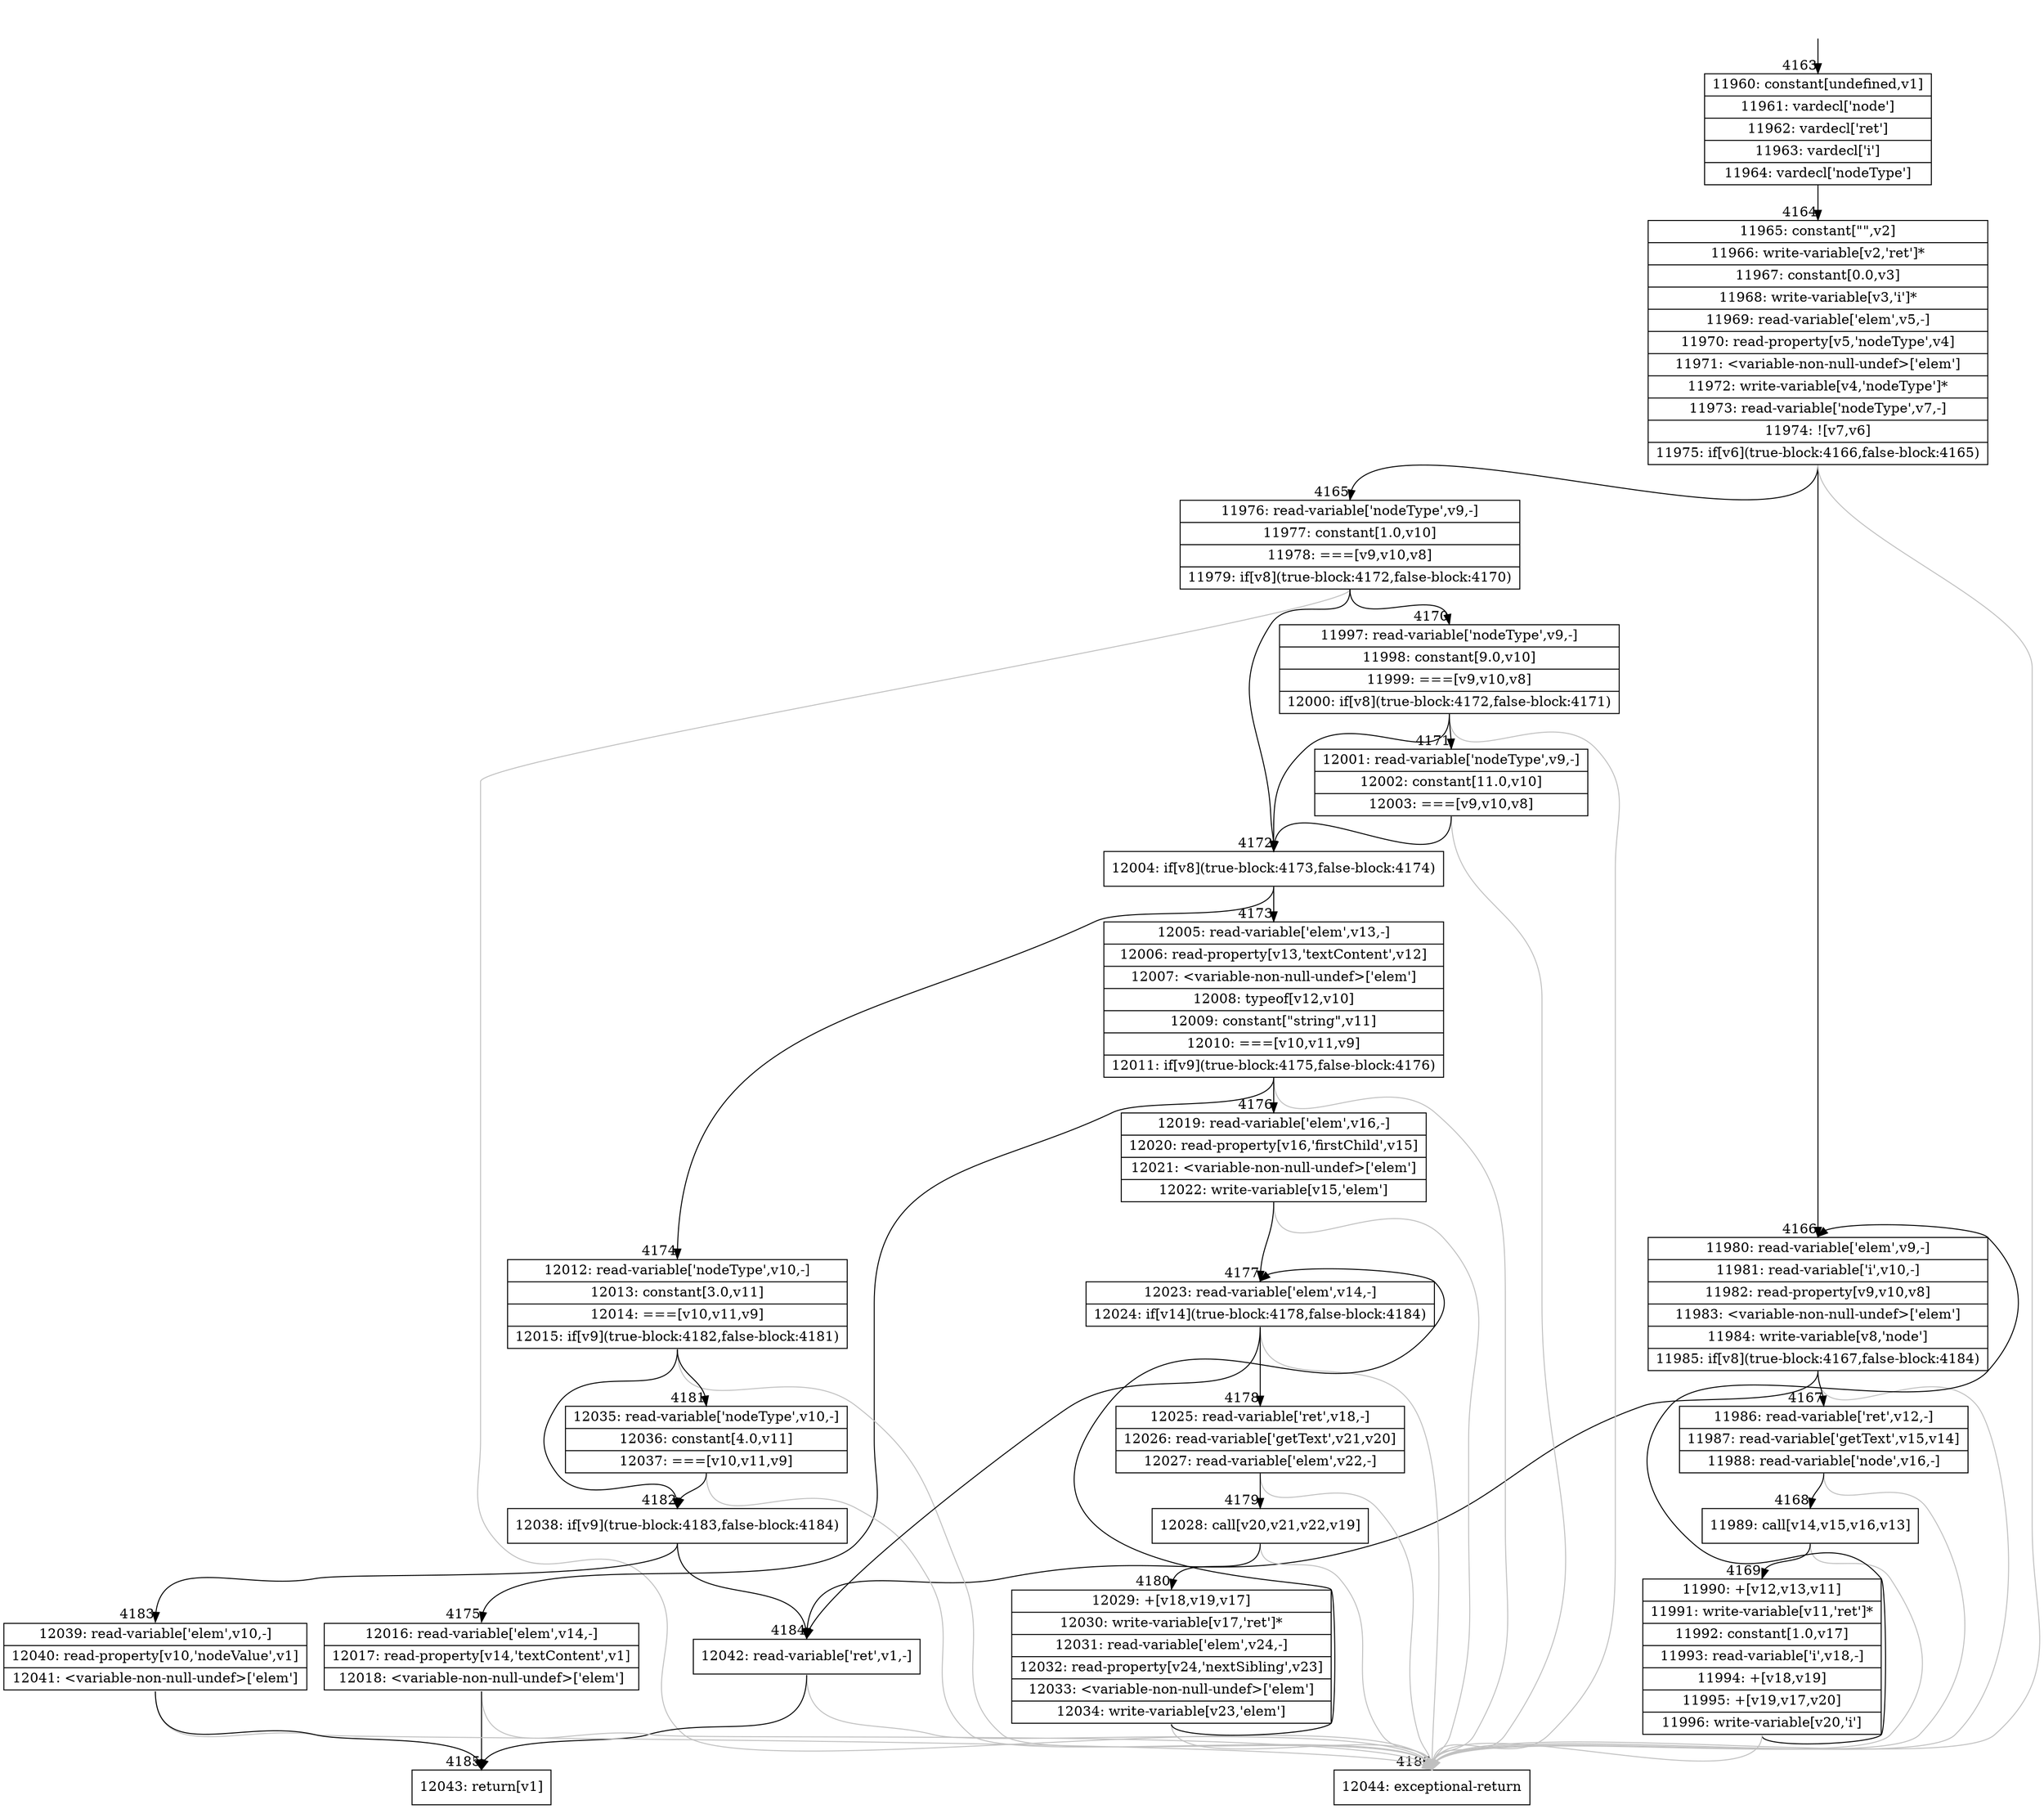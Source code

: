 digraph {
rankdir="TD"
BB_entry272[shape=none,label=""];
BB_entry272 -> BB4163 [tailport=s, headport=n, headlabel="    4163"]
BB4163 [shape=record label="{11960: constant[undefined,v1]|11961: vardecl['node']|11962: vardecl['ret']|11963: vardecl['i']|11964: vardecl['nodeType']}" ] 
BB4163 -> BB4164 [tailport=s, headport=n, headlabel="      4164"]
BB4164 [shape=record label="{11965: constant[\"\",v2]|11966: write-variable[v2,'ret']*|11967: constant[0.0,v3]|11968: write-variable[v3,'i']*|11969: read-variable['elem',v5,-]|11970: read-property[v5,'nodeType',v4]|11971: \<variable-non-null-undef\>['elem']|11972: write-variable[v4,'nodeType']*|11973: read-variable['nodeType',v7,-]|11974: ![v7,v6]|11975: if[v6](true-block:4166,false-block:4165)}" ] 
BB4164 -> BB4166 [tailport=s, headport=n, headlabel="      4166"]
BB4164 -> BB4165 [tailport=s, headport=n, headlabel="      4165"]
BB4164 -> BB4186 [tailport=s, headport=n, color=gray, headlabel="      4186"]
BB4165 [shape=record label="{11976: read-variable['nodeType',v9,-]|11977: constant[1.0,v10]|11978: ===[v9,v10,v8]|11979: if[v8](true-block:4172,false-block:4170)}" ] 
BB4165 -> BB4172 [tailport=s, headport=n, headlabel="      4172"]
BB4165 -> BB4170 [tailport=s, headport=n, headlabel="      4170"]
BB4165 -> BB4186 [tailport=s, headport=n, color=gray]
BB4166 [shape=record label="{11980: read-variable['elem',v9,-]|11981: read-variable['i',v10,-]|11982: read-property[v9,v10,v8]|11983: \<variable-non-null-undef\>['elem']|11984: write-variable[v8,'node']|11985: if[v8](true-block:4167,false-block:4184)}" ] 
BB4166 -> BB4167 [tailport=s, headport=n, headlabel="      4167"]
BB4166 -> BB4184 [tailport=s, headport=n, headlabel="      4184"]
BB4166 -> BB4186 [tailport=s, headport=n, color=gray]
BB4167 [shape=record label="{11986: read-variable['ret',v12,-]|11987: read-variable['getText',v15,v14]|11988: read-variable['node',v16,-]}" ] 
BB4167 -> BB4168 [tailport=s, headport=n, headlabel="      4168"]
BB4167 -> BB4186 [tailport=s, headport=n, color=gray]
BB4168 [shape=record label="{11989: call[v14,v15,v16,v13]}" ] 
BB4168 -> BB4169 [tailport=s, headport=n, headlabel="      4169"]
BB4168 -> BB4186 [tailport=s, headport=n, color=gray]
BB4169 [shape=record label="{11990: +[v12,v13,v11]|11991: write-variable[v11,'ret']*|11992: constant[1.0,v17]|11993: read-variable['i',v18,-]|11994: +[v18,v19]|11995: +[v19,v17,v20]|11996: write-variable[v20,'i']}" ] 
BB4169 -> BB4166 [tailport=s, headport=n]
BB4169 -> BB4186 [tailport=s, headport=n, color=gray]
BB4170 [shape=record label="{11997: read-variable['nodeType',v9,-]|11998: constant[9.0,v10]|11999: ===[v9,v10,v8]|12000: if[v8](true-block:4172,false-block:4171)}" ] 
BB4170 -> BB4172 [tailport=s, headport=n]
BB4170 -> BB4171 [tailport=s, headport=n, headlabel="      4171"]
BB4170 -> BB4186 [tailport=s, headport=n, color=gray]
BB4171 [shape=record label="{12001: read-variable['nodeType',v9,-]|12002: constant[11.0,v10]|12003: ===[v9,v10,v8]}" ] 
BB4171 -> BB4172 [tailport=s, headport=n]
BB4171 -> BB4186 [tailport=s, headport=n, color=gray]
BB4172 [shape=record label="{12004: if[v8](true-block:4173,false-block:4174)}" ] 
BB4172 -> BB4173 [tailport=s, headport=n, headlabel="      4173"]
BB4172 -> BB4174 [tailport=s, headport=n, headlabel="      4174"]
BB4173 [shape=record label="{12005: read-variable['elem',v13,-]|12006: read-property[v13,'textContent',v12]|12007: \<variable-non-null-undef\>['elem']|12008: typeof[v12,v10]|12009: constant[\"string\",v11]|12010: ===[v10,v11,v9]|12011: if[v9](true-block:4175,false-block:4176)}" ] 
BB4173 -> BB4175 [tailport=s, headport=n, headlabel="      4175"]
BB4173 -> BB4176 [tailport=s, headport=n, headlabel="      4176"]
BB4173 -> BB4186 [tailport=s, headport=n, color=gray]
BB4174 [shape=record label="{12012: read-variable['nodeType',v10,-]|12013: constant[3.0,v11]|12014: ===[v10,v11,v9]|12015: if[v9](true-block:4182,false-block:4181)}" ] 
BB4174 -> BB4182 [tailport=s, headport=n, headlabel="      4182"]
BB4174 -> BB4181 [tailport=s, headport=n, headlabel="      4181"]
BB4174 -> BB4186 [tailport=s, headport=n, color=gray]
BB4175 [shape=record label="{12016: read-variable['elem',v14,-]|12017: read-property[v14,'textContent',v1]|12018: \<variable-non-null-undef\>['elem']}" ] 
BB4175 -> BB4185 [tailport=s, headport=n, headlabel="      4185"]
BB4175 -> BB4186 [tailport=s, headport=n, color=gray]
BB4176 [shape=record label="{12019: read-variable['elem',v16,-]|12020: read-property[v16,'firstChild',v15]|12021: \<variable-non-null-undef\>['elem']|12022: write-variable[v15,'elem']}" ] 
BB4176 -> BB4177 [tailport=s, headport=n, headlabel="      4177"]
BB4176 -> BB4186 [tailport=s, headport=n, color=gray]
BB4177 [shape=record label="{12023: read-variable['elem',v14,-]|12024: if[v14](true-block:4178,false-block:4184)}" ] 
BB4177 -> BB4178 [tailport=s, headport=n, headlabel="      4178"]
BB4177 -> BB4184 [tailport=s, headport=n]
BB4177 -> BB4186 [tailport=s, headport=n, color=gray]
BB4178 [shape=record label="{12025: read-variable['ret',v18,-]|12026: read-variable['getText',v21,v20]|12027: read-variable['elem',v22,-]}" ] 
BB4178 -> BB4179 [tailport=s, headport=n, headlabel="      4179"]
BB4178 -> BB4186 [tailport=s, headport=n, color=gray]
BB4179 [shape=record label="{12028: call[v20,v21,v22,v19]}" ] 
BB4179 -> BB4180 [tailport=s, headport=n, headlabel="      4180"]
BB4179 -> BB4186 [tailport=s, headport=n, color=gray]
BB4180 [shape=record label="{12029: +[v18,v19,v17]|12030: write-variable[v17,'ret']*|12031: read-variable['elem',v24,-]|12032: read-property[v24,'nextSibling',v23]|12033: \<variable-non-null-undef\>['elem']|12034: write-variable[v23,'elem']}" ] 
BB4180 -> BB4177 [tailport=s, headport=n]
BB4180 -> BB4186 [tailport=s, headport=n, color=gray]
BB4181 [shape=record label="{12035: read-variable['nodeType',v10,-]|12036: constant[4.0,v11]|12037: ===[v10,v11,v9]}" ] 
BB4181 -> BB4182 [tailport=s, headport=n]
BB4181 -> BB4186 [tailport=s, headport=n, color=gray]
BB4182 [shape=record label="{12038: if[v9](true-block:4183,false-block:4184)}" ] 
BB4182 -> BB4183 [tailport=s, headport=n, headlabel="      4183"]
BB4182 -> BB4184 [tailport=s, headport=n]
BB4183 [shape=record label="{12039: read-variable['elem',v10,-]|12040: read-property[v10,'nodeValue',v1]|12041: \<variable-non-null-undef\>['elem']}" ] 
BB4183 -> BB4185 [tailport=s, headport=n]
BB4183 -> BB4186 [tailport=s, headport=n, color=gray]
BB4184 [shape=record label="{12042: read-variable['ret',v1,-]}" ] 
BB4184 -> BB4185 [tailport=s, headport=n]
BB4184 -> BB4186 [tailport=s, headport=n, color=gray]
BB4185 [shape=record label="{12043: return[v1]}" ] 
BB4186 [shape=record label="{12044: exceptional-return}" ] 
}
